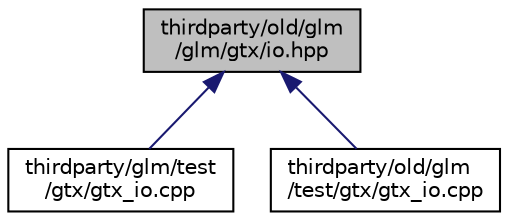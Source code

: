 digraph "thirdparty/old/glm/glm/gtx/io.hpp"
{
  edge [fontname="Helvetica",fontsize="10",labelfontname="Helvetica",labelfontsize="10"];
  node [fontname="Helvetica",fontsize="10",shape=record];
  Node1 [label="thirdparty/old/glm\l/glm/gtx/io.hpp",height=0.2,width=0.4,color="black", fillcolor="grey75", style="filled", fontcolor="black"];
  Node1 -> Node2 [dir="back",color="midnightblue",fontsize="10",style="solid",fontname="Helvetica"];
  Node2 [label="thirdparty/glm/test\l/gtx/gtx_io.cpp",height=0.2,width=0.4,color="black", fillcolor="white", style="filled",URL="$glm_2test_2gtx_2gtx__io_8cpp.html"];
  Node1 -> Node3 [dir="back",color="midnightblue",fontsize="10",style="solid",fontname="Helvetica"];
  Node3 [label="thirdparty/old/glm\l/test/gtx/gtx_io.cpp",height=0.2,width=0.4,color="black", fillcolor="white", style="filled",URL="$old_2glm_2test_2gtx_2gtx__io_8cpp.html"];
}

